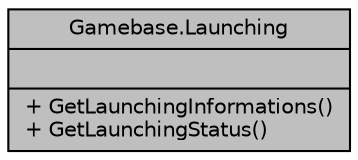 digraph "Gamebase.Launching"
{
  edge [fontname="Helvetica",fontsize="10",labelfontname="Helvetica",labelfontsize="10"];
  node [fontname="Helvetica",fontsize="10",shape=record];
  Node1 [label="{Gamebase.Launching\n||+ GetLaunchingInformations()\l+ GetLaunchingStatus()\l}",height=0.2,width=0.4,color="black", fillcolor="grey75", style="filled", fontcolor="black"];
}
